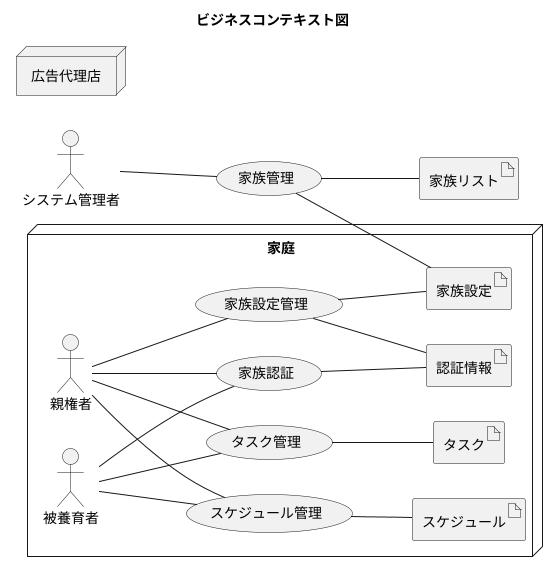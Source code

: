 @startuml business-context-diagram

title ビジネスコンテキスト図
left to right direction

node 家庭 {
    actor 親権者
    actor 被養育者
    usecase 家族認証
    usecase 家族設定管理
    usecase スケジュール管理
    usecase タスク管理
    artifact 認証情報
    artifact 家族設定
    artifact スケジュール
    artifact タスク

    親権者 -- 家族認証
    親権者 -- 家族設定管理
    親権者 -- スケジュール管理
    親権者 -- タスク管理
    被養育者 -- 家族認証
    被養育者 -- スケジュール管理
    被養育者 -- タスク管理

    家族認証 -- 認証情報
    家族設定管理 -- 家族設定
    家族設定管理 -- 認証情報
    スケジュール管理 -- スケジュール
    タスク管理 -- タスク
}

actor システム管理者
usecase 家族管理
artifact 家族リスト

システム管理者 -- 家族管理
家族管理 -- 家族リスト
家族管理 -- 家族設定

node 広告代理店

@enduml
